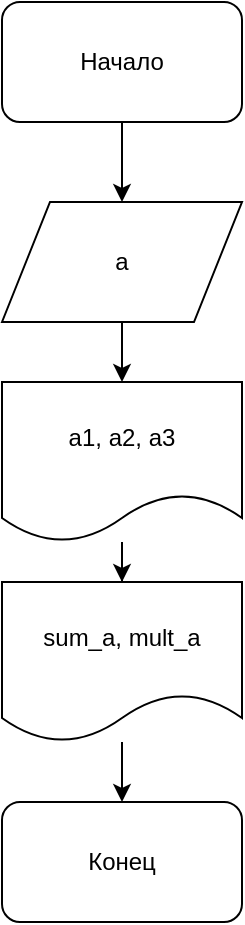 <mxfile version="10.6.1" type="device"><diagram id="uwP1pWbX3kEHd_jyZX7H" name="Задание_1"><mxGraphModel dx="840" dy="435" grid="1" gridSize="10" guides="1" tooltips="1" connect="1" arrows="1" fold="1" page="1" pageScale="1" pageWidth="827" pageHeight="1169" math="0" shadow="0"><root><mxCell id="0"/><mxCell id="1" parent="0"/><mxCell id="wBc_2lbdTAwtwFIA7jAv-4" value="" style="edgeStyle=orthogonalEdgeStyle;rounded=0;orthogonalLoop=1;jettySize=auto;html=1;" edge="1" parent="1" source="wBc_2lbdTAwtwFIA7jAv-1" target="wBc_2lbdTAwtwFIA7jAv-3"><mxGeometry relative="1" as="geometry"/></mxCell><mxCell id="wBc_2lbdTAwtwFIA7jAv-1" value="Начало" style="rounded=1;whiteSpace=wrap;html=1;" vertex="1" parent="1"><mxGeometry x="330" y="30" width="120" height="60" as="geometry"/></mxCell><mxCell id="wBc_2lbdTAwtwFIA7jAv-3" value="a" style="shape=parallelogram;perimeter=parallelogramPerimeter;whiteSpace=wrap;html=1;" vertex="1" parent="1"><mxGeometry x="330" y="130" width="120" height="60" as="geometry"/></mxCell><mxCell id="wBc_2lbdTAwtwFIA7jAv-6" value="" style="edgeStyle=orthogonalEdgeStyle;rounded=0;orthogonalLoop=1;jettySize=auto;html=1;" edge="1" parent="1"><mxGeometry relative="1" as="geometry"><mxPoint x="390" y="230" as="sourcePoint"/><mxPoint x="390" y="230" as="targetPoint"/></mxGeometry></mxCell><mxCell id="wBc_2lbdTAwtwFIA7jAv-8" value="" style="edgeStyle=orthogonalEdgeStyle;rounded=0;orthogonalLoop=1;jettySize=auto;html=1;" edge="1" parent="1" source="wBc_2lbdTAwtwFIA7jAv-3" target="wBc_2lbdTAwtwFIA7jAv-7"><mxGeometry relative="1" as="geometry"/></mxCell><mxCell id="wBc_2lbdTAwtwFIA7jAv-10" value="" style="edgeStyle=orthogonalEdgeStyle;rounded=0;orthogonalLoop=1;jettySize=auto;html=1;" edge="1" parent="1" source="wBc_2lbdTAwtwFIA7jAv-7" target="wBc_2lbdTAwtwFIA7jAv-9"><mxGeometry relative="1" as="geometry"/></mxCell><mxCell id="wBc_2lbdTAwtwFIA7jAv-7" value="a1, a2, a3" style="shape=document;whiteSpace=wrap;html=1;boundedLbl=1;" vertex="1" parent="1"><mxGeometry x="330" y="220" width="120" height="80" as="geometry"/></mxCell><mxCell id="wBc_2lbdTAwtwFIA7jAv-12" value="" style="edgeStyle=orthogonalEdgeStyle;rounded=0;orthogonalLoop=1;jettySize=auto;html=1;" edge="1" parent="1" source="wBc_2lbdTAwtwFIA7jAv-9" target="wBc_2lbdTAwtwFIA7jAv-11"><mxGeometry relative="1" as="geometry"/></mxCell><mxCell id="wBc_2lbdTAwtwFIA7jAv-9" value="sum_a, mult_a" style="shape=document;whiteSpace=wrap;html=1;boundedLbl=1;" vertex="1" parent="1"><mxGeometry x="330" y="320" width="120" height="80" as="geometry"/></mxCell><mxCell id="wBc_2lbdTAwtwFIA7jAv-11" value="Конец" style="rounded=1;whiteSpace=wrap;html=1;" vertex="1" parent="1"><mxGeometry x="330" y="430" width="120" height="60" as="geometry"/></mxCell></root></mxGraphModel></diagram><diagram id="fBX5vlQdag19tYzyDQJ-" name="Задание_2"><mxGraphModel dx="840" dy="435" grid="1" gridSize="10" guides="1" tooltips="1" connect="1" arrows="1" fold="1" page="1" pageScale="1" pageWidth="827" pageHeight="1169" math="0" shadow="0"><root><mxCell id="fLIUxol69wGacxaAcMaT-0"/><mxCell id="fLIUxol69wGacxaAcMaT-1" parent="fLIUxol69wGacxaAcMaT-0"/><mxCell id="uQiSAWcEemvJfq_q_B78-0" value="" style="edgeStyle=orthogonalEdgeStyle;rounded=0;orthogonalLoop=1;jettySize=auto;html=1;" edge="1" parent="fLIUxol69wGacxaAcMaT-1" source="uQiSAWcEemvJfq_q_B78-1" target="uQiSAWcEemvJfq_q_B78-2"><mxGeometry relative="1" as="geometry"/></mxCell><mxCell id="uQiSAWcEemvJfq_q_B78-1" value="Начало" style="rounded=1;whiteSpace=wrap;html=1;" vertex="1" parent="fLIUxol69wGacxaAcMaT-1"><mxGeometry x="330" y="30" width="120" height="60" as="geometry"/></mxCell><mxCell id="uQiSAWcEemvJfq_q_B78-2" value="x1, y1, x2, y2" style="shape=parallelogram;perimeter=parallelogramPerimeter;whiteSpace=wrap;html=1;" vertex="1" parent="fLIUxol69wGacxaAcMaT-1"><mxGeometry x="330" y="130" width="120" height="60" as="geometry"/></mxCell><mxCell id="uQiSAWcEemvJfq_q_B78-3" value="" style="edgeStyle=orthogonalEdgeStyle;rounded=0;orthogonalLoop=1;jettySize=auto;html=1;" edge="1" parent="fLIUxol69wGacxaAcMaT-1"><mxGeometry relative="1" as="geometry"><mxPoint x="390" y="230" as="sourcePoint"/><mxPoint x="390" y="230" as="targetPoint"/></mxGeometry></mxCell><mxCell id="uQiSAWcEemvJfq_q_B78-4" value="" style="edgeStyle=orthogonalEdgeStyle;rounded=0;orthogonalLoop=1;jettySize=auto;html=1;" edge="1" parent="fLIUxol69wGacxaAcMaT-1" source="uQiSAWcEemvJfq_q_B78-2" target="uQiSAWcEemvJfq_q_B78-6"><mxGeometry relative="1" as="geometry"/></mxCell><mxCell id="uQiSAWcEemvJfq_q_B78-5" value="" style="edgeStyle=orthogonalEdgeStyle;rounded=0;orthogonalLoop=1;jettySize=auto;html=1;" edge="1" parent="fLIUxol69wGacxaAcMaT-1" source="uQiSAWcEemvJfq_q_B78-6" target="uQiSAWcEemvJfq_q_B78-8"><mxGeometry relative="1" as="geometry"/></mxCell><mxCell id="uQiSAWcEemvJfq_q_B78-6" value="находим k, b" style="shape=document;whiteSpace=wrap;html=1;boundedLbl=1;" vertex="1" parent="fLIUxol69wGacxaAcMaT-1"><mxGeometry x="330" y="220" width="120" height="80" as="geometry"/></mxCell><mxCell id="uQiSAWcEemvJfq_q_B78-7" value="" style="edgeStyle=orthogonalEdgeStyle;rounded=0;orthogonalLoop=1;jettySize=auto;html=1;" edge="1" parent="fLIUxol69wGacxaAcMaT-1" source="uQiSAWcEemvJfq_q_B78-8" target="uQiSAWcEemvJfq_q_B78-9"><mxGeometry relative="1" as="geometry"/></mxCell><mxCell id="uQiSAWcEemvJfq_q_B78-8" value="y = kx + b" style="shape=document;whiteSpace=wrap;html=1;boundedLbl=1;" vertex="1" parent="fLIUxol69wGacxaAcMaT-1"><mxGeometry x="330" y="320" width="120" height="80" as="geometry"/></mxCell><mxCell id="uQiSAWcEemvJfq_q_B78-9" value="Конец" style="rounded=1;whiteSpace=wrap;html=1;" vertex="1" parent="fLIUxol69wGacxaAcMaT-1"><mxGeometry x="330" y="430" width="120" height="60" as="geometry"/></mxCell></root></mxGraphModel></diagram><diagram id="XG8V2lJB0drHAYmBzW0a" name="Задание_5"><mxGraphModel dx="840" dy="435" grid="0" gridSize="10" guides="1" tooltips="1" connect="1" arrows="1" fold="1" page="1" pageScale="1" pageWidth="827" pageHeight="1169" math="0" shadow="0"><root><mxCell id="JuMB5EmAtCDK0t4SJI_G-0"/><mxCell id="JuMB5EmAtCDK0t4SJI_G-1" parent="JuMB5EmAtCDK0t4SJI_G-0"/><mxCell id="iB3CmByU7BwEQ353T5F8-0" value="" style="edgeStyle=orthogonalEdgeStyle;rounded=0;orthogonalLoop=1;jettySize=auto;html=1;" edge="1" parent="JuMB5EmAtCDK0t4SJI_G-1" source="iB3CmByU7BwEQ353T5F8-1" target="iB3CmByU7BwEQ353T5F8-2"><mxGeometry relative="1" as="geometry"/></mxCell><mxCell id="iB3CmByU7BwEQ353T5F8-1" value="Начало" style="rounded=1;whiteSpace=wrap;html=1;" vertex="1" parent="JuMB5EmAtCDK0t4SJI_G-1"><mxGeometry x="330" y="30" width="120" height="60" as="geometry"/></mxCell><mxCell id="iB3CmByU7BwEQ353T5F8-2" value="chart1, chart2" style="shape=parallelogram;perimeter=parallelogramPerimeter;whiteSpace=wrap;html=1;" vertex="1" parent="JuMB5EmAtCDK0t4SJI_G-1"><mxGeometry x="330" y="130" width="120" height="60" as="geometry"/></mxCell><mxCell id="iB3CmByU7BwEQ353T5F8-3" value="" style="edgeStyle=orthogonalEdgeStyle;rounded=0;orthogonalLoop=1;jettySize=auto;html=1;" edge="1" parent="JuMB5EmAtCDK0t4SJI_G-1"><mxGeometry relative="1" as="geometry"><mxPoint x="390" y="230" as="sourcePoint"/><mxPoint x="390" y="230" as="targetPoint"/></mxGeometry></mxCell><mxCell id="iB3CmByU7BwEQ353T5F8-4" value="" style="edgeStyle=orthogonalEdgeStyle;rounded=0;orthogonalLoop=1;jettySize=auto;html=1;" edge="1" parent="JuMB5EmAtCDK0t4SJI_G-1" source="iB3CmByU7BwEQ353T5F8-2" target="iB3CmByU7BwEQ353T5F8-6"><mxGeometry relative="1" as="geometry"/></mxCell><mxCell id="iB3CmByU7BwEQ353T5F8-5" value="" style="edgeStyle=orthogonalEdgeStyle;rounded=0;orthogonalLoop=1;jettySize=auto;html=1;" edge="1" parent="JuMB5EmAtCDK0t4SJI_G-1" source="iB3CmByU7BwEQ353T5F8-6"><mxGeometry relative="1" as="geometry"><mxPoint x="390" y="320" as="targetPoint"/></mxGeometry></mxCell><mxCell id="iB3CmByU7BwEQ353T5F8-6" value="Позиции в строке, кол-во между буквами" style="shape=document;whiteSpace=wrap;html=1;boundedLbl=1;" vertex="1" parent="JuMB5EmAtCDK0t4SJI_G-1"><mxGeometry x="330" y="220" width="120" height="80" as="geometry"/></mxCell><mxCell id="iB3CmByU7BwEQ353T5F8-9" value="Конец" style="rounded=1;whiteSpace=wrap;html=1;" vertex="1" parent="JuMB5EmAtCDK0t4SJI_G-1"><mxGeometry x="330" y="320" width="120" height="60" as="geometry"/></mxCell></root></mxGraphModel></diagram><diagram id="Ca5eadU0sDWHFljYF1B0" name="Задание_7"><mxGraphModel dx="840" dy="435" grid="1" gridSize="10" guides="1" tooltips="1" connect="1" arrows="1" fold="1" page="1" pageScale="1" pageWidth="827" pageHeight="1169" math="0" shadow="0"><root><mxCell id="xYr4uLozsRTaqlePSJCb-0"/><mxCell id="xYr4uLozsRTaqlePSJCb-1" parent="xYr4uLozsRTaqlePSJCb-0"/><mxCell id="xYr4uLozsRTaqlePSJCb-2" value="" style="edgeStyle=orthogonalEdgeStyle;rounded=0;orthogonalLoop=1;jettySize=auto;html=1;" edge="1" parent="xYr4uLozsRTaqlePSJCb-1" source="xYr4uLozsRTaqlePSJCb-3" target="xYr4uLozsRTaqlePSJCb-4"><mxGeometry relative="1" as="geometry"/></mxCell><mxCell id="xYr4uLozsRTaqlePSJCb-3" value="Начало" style="rounded=1;whiteSpace=wrap;html=1;" vertex="1" parent="xYr4uLozsRTaqlePSJCb-1"><mxGeometry x="330" y="30" width="120" height="60" as="geometry"/></mxCell><mxCell id="xYr4uLozsRTaqlePSJCb-4" value="a, b, c&amp;nbsp;" style="shape=parallelogram;perimeter=parallelogramPerimeter;whiteSpace=wrap;html=1;" vertex="1" parent="xYr4uLozsRTaqlePSJCb-1"><mxGeometry x="330" y="130" width="120" height="60" as="geometry"/></mxCell><mxCell id="xYr4uLozsRTaqlePSJCb-5" value="" style="edgeStyle=orthogonalEdgeStyle;rounded=0;orthogonalLoop=1;jettySize=auto;html=1;" edge="1" parent="xYr4uLozsRTaqlePSJCb-1"><mxGeometry relative="1" as="geometry"><mxPoint x="390" y="230" as="sourcePoint"/><mxPoint x="390" y="230" as="targetPoint"/></mxGeometry></mxCell><mxCell id="xYr4uLozsRTaqlePSJCb-6" value="" style="edgeStyle=orthogonalEdgeStyle;rounded=0;orthogonalLoop=1;jettySize=auto;html=1;" edge="1" parent="xYr4uLozsRTaqlePSJCb-1" source="xYr4uLozsRTaqlePSJCb-4"><mxGeometry relative="1" as="geometry"><mxPoint x="390" y="220" as="targetPoint"/></mxGeometry></mxCell><mxCell id="xYr4uLozsRTaqlePSJCb-7" value="Конец" style="rounded=1;whiteSpace=wrap;html=1;" vertex="1" parent="xYr4uLozsRTaqlePSJCb-1"><mxGeometry x="340" y="650" width="120" height="63" as="geometry"/></mxCell><mxCell id="xYr4uLozsRTaqlePSJCb-8" style="edgeStyle=orthogonalEdgeStyle;rounded=0;orthogonalLoop=1;jettySize=auto;html=1;entryX=0.5;entryY=0;entryDx=0;entryDy=0;strokeColor=#FF0000;" edge="1" parent="xYr4uLozsRTaqlePSJCb-1" source="xYr4uLozsRTaqlePSJCb-10" target="xYr4uLozsRTaqlePSJCb-12"><mxGeometry relative="1" as="geometry"/></mxCell><mxCell id="xYr4uLozsRTaqlePSJCb-9" style="edgeStyle=orthogonalEdgeStyle;rounded=0;orthogonalLoop=1;jettySize=auto;html=1;exitX=1;exitY=0.5;exitDx=0;exitDy=0;entryX=0.5;entryY=0;entryDx=0;entryDy=0;strokeColor=#009900;" edge="1" parent="xYr4uLozsRTaqlePSJCb-1" source="xYr4uLozsRTaqlePSJCb-10" target="xYr4uLozsRTaqlePSJCb-15"><mxGeometry relative="1" as="geometry"/></mxCell><mxCell id="xYr4uLozsRTaqlePSJCb-10" value="if exist" style="rhombus;whiteSpace=wrap;html=1;" vertex="1" parent="xYr4uLozsRTaqlePSJCb-1"><mxGeometry x="350" y="230" width="80" height="80" as="geometry"/></mxCell><mxCell id="xYr4uLozsRTaqlePSJCb-11" style="edgeStyle=orthogonalEdgeStyle;rounded=0;orthogonalLoop=1;jettySize=auto;html=1;exitX=0.5;exitY=1;exitDx=0;exitDy=0;strokeColor=#000000;" edge="1" parent="xYr4uLozsRTaqlePSJCb-1" source="xYr4uLozsRTaqlePSJCb-12"><mxGeometry relative="1" as="geometry"><mxPoint x="400" y="640" as="targetPoint"/><Array as="points"><mxPoint x="260" y="610"/><mxPoint x="400" y="610"/></Array></mxGeometry></mxCell><mxCell id="xYr4uLozsRTaqlePSJCb-12" value="No" style="rhombus;whiteSpace=wrap;html=1;" vertex="1" parent="xYr4uLozsRTaqlePSJCb-1"><mxGeometry x="220" y="310" width="80" height="80" as="geometry"/></mxCell><mxCell id="xYr4uLozsRTaqlePSJCb-13" style="edgeStyle=orthogonalEdgeStyle;rounded=0;orthogonalLoop=1;jettySize=auto;html=1;entryX=0.5;entryY=0;entryDx=0;entryDy=0;strokeColor=#009900;" edge="1" parent="xYr4uLozsRTaqlePSJCb-1" source="xYr4uLozsRTaqlePSJCb-15"><mxGeometry relative="1" as="geometry"><mxPoint x="645" y="400" as="targetPoint"/></mxGeometry></mxCell><mxCell id="xYr4uLozsRTaqlePSJCb-14" style="edgeStyle=orthogonalEdgeStyle;rounded=0;orthogonalLoop=1;jettySize=auto;html=1;exitX=0;exitY=0.5;exitDx=0;exitDy=0;strokeColor=#FF0000;entryX=0.5;entryY=0;entryDx=0;entryDy=0;" edge="1" parent="xYr4uLozsRTaqlePSJCb-1" source="xYr4uLozsRTaqlePSJCb-15"><mxGeometry relative="1" as="geometry"><Array as="points"><mxPoint x="450" y="350"/></Array><mxPoint x="450" y="400" as="targetPoint"/></mxGeometry></mxCell><mxCell id="xYr4uLozsRTaqlePSJCb-15" value="a==b==c&lt;br&gt;" style="rhombus;whiteSpace=wrap;html=1;" vertex="1" parent="xYr4uLozsRTaqlePSJCb-1"><mxGeometry x="480" y="310" width="80" height="80" as="geometry"/></mxCell><mxCell id="xYr4uLozsRTaqlePSJCb-34" style="edgeStyle=orthogonalEdgeStyle;rounded=0;orthogonalLoop=1;jettySize=auto;html=1;strokeColor=#000000;" edge="1" parent="xYr4uLozsRTaqlePSJCb-1" source="xYr4uLozsRTaqlePSJCb-25"><mxGeometry relative="1" as="geometry"><mxPoint x="400" y="650" as="targetPoint"/><Array as="points"><mxPoint x="640" y="610"/><mxPoint x="400" y="610"/></Array></mxGeometry></mxCell><mxCell id="xYr4uLozsRTaqlePSJCb-25" value="Равносторонний" style="shape=document;whiteSpace=wrap;html=1;boundedLbl=1;" vertex="1" parent="xYr4uLozsRTaqlePSJCb-1"><mxGeometry x="600" y="400" width="80" height="60" as="geometry"/></mxCell><mxCell id="xYr4uLozsRTaqlePSJCb-26" value="a==b /&amp;nbsp;&lt;br&gt;a==c/&lt;br&gt;b==c&lt;br&gt;" style="rhombus;whiteSpace=wrap;html=1;" vertex="1" parent="xYr4uLozsRTaqlePSJCb-1"><mxGeometry x="410" y="400" width="80" height="80" as="geometry"/></mxCell><mxCell id="xYr4uLozsRTaqlePSJCb-32" style="edgeStyle=none;rounded=0;orthogonalLoop=1;jettySize=auto;html=1;strokeColor=#000000;" edge="1" parent="xYr4uLozsRTaqlePSJCb-1" source="xYr4uLozsRTaqlePSJCb-27"><mxGeometry relative="1" as="geometry"><mxPoint x="550" y="610" as="targetPoint"/></mxGeometry></mxCell><mxCell id="xYr4uLozsRTaqlePSJCb-27" value="Равнобедренный" style="shape=document;whiteSpace=wrap;html=1;boundedLbl=1;" vertex="1" parent="xYr4uLozsRTaqlePSJCb-1"><mxGeometry x="510" y="480" width="80" height="60" as="geometry"/></mxCell><mxCell id="xYr4uLozsRTaqlePSJCb-33" style="edgeStyle=none;rounded=0;orthogonalLoop=1;jettySize=auto;html=1;strokeColor=#000000;" edge="1" parent="xYr4uLozsRTaqlePSJCb-1" source="xYr4uLozsRTaqlePSJCb-28"><mxGeometry relative="1" as="geometry"><mxPoint x="360" y="610" as="targetPoint"/></mxGeometry></mxCell><mxCell id="xYr4uLozsRTaqlePSJCb-28" value="Разносторонний" style="shape=document;whiteSpace=wrap;html=1;boundedLbl=1;" vertex="1" parent="xYr4uLozsRTaqlePSJCb-1"><mxGeometry x="320" y="480" width="80" height="60" as="geometry"/></mxCell><mxCell id="xYr4uLozsRTaqlePSJCb-29" style="edgeStyle=orthogonalEdgeStyle;rounded=0;orthogonalLoop=1;jettySize=auto;html=1;exitX=0;exitY=0.5;exitDx=0;exitDy=0;strokeColor=#FF0000;entryX=0.5;entryY=0;entryDx=0;entryDy=0;" edge="1" parent="xYr4uLozsRTaqlePSJCb-1" source="xYr4uLozsRTaqlePSJCb-26" target="xYr4uLozsRTaqlePSJCb-28"><mxGeometry relative="1" as="geometry"><Array as="points"><mxPoint x="360" y="440"/></Array><mxPoint x="360" y="390" as="sourcePoint"/><mxPoint x="330" y="440" as="targetPoint"/></mxGeometry></mxCell><mxCell id="xYr4uLozsRTaqlePSJCb-30" style="edgeStyle=orthogonalEdgeStyle;rounded=0;orthogonalLoop=1;jettySize=auto;html=1;entryX=0.5;entryY=0;entryDx=0;entryDy=0;strokeColor=#009900;exitX=1;exitY=0.5;exitDx=0;exitDy=0;" edge="1" parent="xYr4uLozsRTaqlePSJCb-1" source="xYr4uLozsRTaqlePSJCb-26" target="xYr4uLozsRTaqlePSJCb-27"><mxGeometry relative="1" as="geometry"><mxPoint x="530" y="440" as="sourcePoint"/><mxPoint x="615" y="490" as="targetPoint"/><Array as="points"><mxPoint x="550" y="440"/></Array></mxGeometry></mxCell></root></mxGraphModel></diagram><diagram id="O29rBdsdjptZz1-2EFqa" name="Задание_8"><mxGraphModel dx="840" dy="435" grid="1" gridSize="10" guides="1" tooltips="1" connect="1" arrows="1" fold="1" page="1" pageScale="1" pageWidth="827" pageHeight="1169" math="0" shadow="0"><root><mxCell id="09qYKR2PyR1BbDrgTTYY-0"/><mxCell id="09qYKR2PyR1BbDrgTTYY-1" parent="09qYKR2PyR1BbDrgTTYY-0"/><mxCell id="09qYKR2PyR1BbDrgTTYY-2" value="" style="edgeStyle=orthogonalEdgeStyle;rounded=0;orthogonalLoop=1;jettySize=auto;html=1;" edge="1" parent="09qYKR2PyR1BbDrgTTYY-1" source="09qYKR2PyR1BbDrgTTYY-3" target="09qYKR2PyR1BbDrgTTYY-4"><mxGeometry relative="1" as="geometry"/></mxCell><mxCell id="09qYKR2PyR1BbDrgTTYY-3" value="Начало" style="rounded=1;whiteSpace=wrap;html=1;" vertex="1" parent="09qYKR2PyR1BbDrgTTYY-1"><mxGeometry x="330" y="30" width="120" height="60" as="geometry"/></mxCell><mxCell id="09qYKR2PyR1BbDrgTTYY-4" value="year" style="shape=parallelogram;perimeter=parallelogramPerimeter;whiteSpace=wrap;html=1;" vertex="1" parent="09qYKR2PyR1BbDrgTTYY-1"><mxGeometry x="330" y="130" width="120" height="60" as="geometry"/></mxCell><mxCell id="09qYKR2PyR1BbDrgTTYY-5" value="" style="edgeStyle=orthogonalEdgeStyle;rounded=0;orthogonalLoop=1;jettySize=auto;html=1;" edge="1" parent="09qYKR2PyR1BbDrgTTYY-1"><mxGeometry relative="1" as="geometry"><mxPoint x="390" y="230" as="sourcePoint"/><mxPoint x="390" y="230" as="targetPoint"/></mxGeometry></mxCell><mxCell id="09qYKR2PyR1BbDrgTTYY-6" value="" style="edgeStyle=orthogonalEdgeStyle;rounded=0;orthogonalLoop=1;jettySize=auto;html=1;" edge="1" parent="09qYKR2PyR1BbDrgTTYY-1" source="09qYKR2PyR1BbDrgTTYY-4"><mxGeometry relative="1" as="geometry"><mxPoint x="390" y="220" as="targetPoint"/></mxGeometry></mxCell><mxCell id="09qYKR2PyR1BbDrgTTYY-7" value="Конец" style="rounded=1;whiteSpace=wrap;html=1;" vertex="1" parent="09qYKR2PyR1BbDrgTTYY-1"><mxGeometry x="340" y="577" width="120" height="60" as="geometry"/></mxCell><mxCell id="09qYKR2PyR1BbDrgTTYY-8" style="edgeStyle=orthogonalEdgeStyle;rounded=0;orthogonalLoop=1;jettySize=auto;html=1;entryX=0.5;entryY=0;entryDx=0;entryDy=0;strokeColor=#FF0000;" edge="1" parent="09qYKR2PyR1BbDrgTTYY-1" source="09qYKR2PyR1BbDrgTTYY-10" target="09qYKR2PyR1BbDrgTTYY-13"><mxGeometry relative="1" as="geometry"/></mxCell><mxCell id="09qYKR2PyR1BbDrgTTYY-9" style="edgeStyle=orthogonalEdgeStyle;rounded=0;orthogonalLoop=1;jettySize=auto;html=1;exitX=1;exitY=0.5;exitDx=0;exitDy=0;entryX=0.5;entryY=0;entryDx=0;entryDy=0;strokeColor=#009900;" edge="1" parent="09qYKR2PyR1BbDrgTTYY-1" source="09qYKR2PyR1BbDrgTTYY-10" target="09qYKR2PyR1BbDrgTTYY-16"><mxGeometry relative="1" as="geometry"/></mxCell><mxCell id="09qYKR2PyR1BbDrgTTYY-10" value="%4 ==0" style="rhombus;whiteSpace=wrap;html=1;" vertex="1" parent="09qYKR2PyR1BbDrgTTYY-1"><mxGeometry x="350" y="230" width="80" height="80" as="geometry"/></mxCell><mxCell id="09qYKR2PyR1BbDrgTTYY-33" style="edgeStyle=orthogonalEdgeStyle;rounded=0;orthogonalLoop=1;jettySize=auto;html=1;exitX=0.5;exitY=1;exitDx=0;exitDy=0;entryX=0.5;entryY=0;entryDx=0;entryDy=0;strokeColor=#000000;" edge="1" parent="09qYKR2PyR1BbDrgTTYY-1" source="09qYKR2PyR1BbDrgTTYY-13" target="09qYKR2PyR1BbDrgTTYY-7"><mxGeometry relative="1" as="geometry"/></mxCell><mxCell id="09qYKR2PyR1BbDrgTTYY-13" value="No" style="rhombus;whiteSpace=wrap;html=1;" vertex="1" parent="09qYKR2PyR1BbDrgTTYY-1"><mxGeometry x="220" y="310" width="80" height="80" as="geometry"/></mxCell><mxCell id="09qYKR2PyR1BbDrgTTYY-14" style="edgeStyle=orthogonalEdgeStyle;rounded=0;orthogonalLoop=1;jettySize=auto;html=1;entryX=0.5;entryY=0;entryDx=0;entryDy=0;strokeColor=#009900;" edge="1" parent="09qYKR2PyR1BbDrgTTYY-1" source="09qYKR2PyR1BbDrgTTYY-16" target="09qYKR2PyR1BbDrgTTYY-22"><mxGeometry relative="1" as="geometry"/></mxCell><mxCell id="09qYKR2PyR1BbDrgTTYY-15" style="edgeStyle=orthogonalEdgeStyle;rounded=0;orthogonalLoop=1;jettySize=auto;html=1;exitX=0;exitY=0.5;exitDx=0;exitDy=0;strokeColor=#FF0000;entryX=0.5;entryY=0;entryDx=0;entryDy=0;" edge="1" parent="09qYKR2PyR1BbDrgTTYY-1" source="09qYKR2PyR1BbDrgTTYY-16" target="09qYKR2PyR1BbDrgTTYY-27"><mxGeometry relative="1" as="geometry"><Array as="points"><mxPoint x="450" y="350"/></Array></mxGeometry></mxCell><mxCell id="09qYKR2PyR1BbDrgTTYY-16" value="%100 == 0" style="rhombus;whiteSpace=wrap;html=1;" vertex="1" parent="09qYKR2PyR1BbDrgTTYY-1"><mxGeometry x="480" y="310" width="80" height="80" as="geometry"/></mxCell><mxCell id="09qYKR2PyR1BbDrgTTYY-20" style="edgeStyle=orthogonalEdgeStyle;rounded=0;orthogonalLoop=1;jettySize=auto;html=1;exitX=1;exitY=0.5;exitDx=0;exitDy=0;entryX=0.5;entryY=0;entryDx=0;entryDy=0;strokeColor=#009900;" edge="1" parent="09qYKR2PyR1BbDrgTTYY-1" source="09qYKR2PyR1BbDrgTTYY-22" target="09qYKR2PyR1BbDrgTTYY-24"><mxGeometry relative="1" as="geometry"/></mxCell><mxCell id="09qYKR2PyR1BbDrgTTYY-21" style="edgeStyle=orthogonalEdgeStyle;rounded=0;orthogonalLoop=1;jettySize=auto;html=1;entryX=0.425;entryY=0;entryDx=0;entryDy=0;entryPerimeter=0;strokeColor=#FF0000;exitX=0;exitY=0.5;exitDx=0;exitDy=0;" edge="1" parent="09qYKR2PyR1BbDrgTTYY-1" source="09qYKR2PyR1BbDrgTTYY-22" target="09qYKR2PyR1BbDrgTTYY-25"><mxGeometry relative="1" as="geometry"/></mxCell><mxCell id="09qYKR2PyR1BbDrgTTYY-22" value="%400==0" style="rhombus;whiteSpace=wrap;html=1;" vertex="1" parent="09qYKR2PyR1BbDrgTTYY-1"><mxGeometry x="590" y="400" width="80" height="80" as="geometry"/></mxCell><mxCell id="09qYKR2PyR1BbDrgTTYY-23" style="edgeStyle=orthogonalEdgeStyle;rounded=0;orthogonalLoop=1;jettySize=auto;html=1;strokeColor=#000000;" edge="1" parent="09qYKR2PyR1BbDrgTTYY-1" source="09qYKR2PyR1BbDrgTTYY-24"><mxGeometry relative="1" as="geometry"><mxPoint x="400" y="580" as="targetPoint"/><Array as="points"><mxPoint x="710" y="560"/><mxPoint x="400" y="560"/></Array></mxGeometry></mxCell><mxCell id="09qYKR2PyR1BbDrgTTYY-24" value="Yes" style="shape=document;whiteSpace=wrap;html=1;boundedLbl=1;" vertex="1" parent="09qYKR2PyR1BbDrgTTYY-1"><mxGeometry x="670" y="480" width="80" height="60" as="geometry"/></mxCell><mxCell id="09qYKR2PyR1BbDrgTTYY-25" value="No" style="shape=document;whiteSpace=wrap;html=1;boundedLbl=1;" vertex="1" parent="09qYKR2PyR1BbDrgTTYY-1"><mxGeometry x="500" y="480" width="80" height="60" as="geometry"/></mxCell><mxCell id="09qYKR2PyR1BbDrgTTYY-34" style="edgeStyle=none;rounded=0;orthogonalLoop=1;jettySize=auto;html=1;strokeColor=#000000;" edge="1" parent="09qYKR2PyR1BbDrgTTYY-1" source="09qYKR2PyR1BbDrgTTYY-27"><mxGeometry relative="1" as="geometry"><mxPoint x="450" y="560" as="targetPoint"/></mxGeometry></mxCell><mxCell id="09qYKR2PyR1BbDrgTTYY-27" value="Yes" style="shape=document;whiteSpace=wrap;html=1;boundedLbl=1;" vertex="1" parent="09qYKR2PyR1BbDrgTTYY-1"><mxGeometry x="410" y="400" width="80" height="60" as="geometry"/></mxCell><mxCell id="09qYKR2PyR1BbDrgTTYY-32" style="edgeStyle=orthogonalEdgeStyle;rounded=0;orthogonalLoop=1;jettySize=auto;html=1;strokeColor=#000000;" edge="1" parent="09qYKR2PyR1BbDrgTTYY-1"><mxGeometry relative="1" as="geometry"><mxPoint x="540" y="560" as="targetPoint"/><mxPoint x="539.5" y="530" as="sourcePoint"/></mxGeometry></mxCell></root></mxGraphModel></diagram><diagram id="lt3mNfD_5Y8T9OlqQwj_" name="Задание_9"><mxGraphModel dx="840" dy="435" grid="1" gridSize="10" guides="1" tooltips="1" connect="1" arrows="1" fold="1" page="1" pageScale="1" pageWidth="827" pageHeight="1169" math="0" shadow="0"><root><mxCell id="c0CxJy-JdqRglw9rUSP--0"/><mxCell id="c0CxJy-JdqRglw9rUSP--1" parent="c0CxJy-JdqRglw9rUSP--0"/><mxCell id="-lqvd4Gd-0k5mdK7eUon-0" value="" style="edgeStyle=orthogonalEdgeStyle;rounded=0;orthogonalLoop=1;jettySize=auto;html=1;" edge="1" parent="c0CxJy-JdqRglw9rUSP--1" source="-lqvd4Gd-0k5mdK7eUon-1" target="-lqvd4Gd-0k5mdK7eUon-2"><mxGeometry relative="1" as="geometry"/></mxCell><mxCell id="-lqvd4Gd-0k5mdK7eUon-1" value="Начало" style="rounded=1;whiteSpace=wrap;html=1;" vertex="1" parent="c0CxJy-JdqRglw9rUSP--1"><mxGeometry x="330" y="30" width="120" height="60" as="geometry"/></mxCell><mxCell id="-lqvd4Gd-0k5mdK7eUon-2" value="a, b, c" style="shape=parallelogram;perimeter=parallelogramPerimeter;whiteSpace=wrap;html=1;" vertex="1" parent="c0CxJy-JdqRglw9rUSP--1"><mxGeometry x="330" y="130" width="120" height="60" as="geometry"/></mxCell><mxCell id="-lqvd4Gd-0k5mdK7eUon-3" value="" style="edgeStyle=orthogonalEdgeStyle;rounded=0;orthogonalLoop=1;jettySize=auto;html=1;" edge="1" parent="c0CxJy-JdqRglw9rUSP--1"><mxGeometry relative="1" as="geometry"><mxPoint x="390" y="230" as="sourcePoint"/><mxPoint x="390" y="230" as="targetPoint"/></mxGeometry></mxCell><mxCell id="-lqvd4Gd-0k5mdK7eUon-4" value="" style="edgeStyle=orthogonalEdgeStyle;rounded=0;orthogonalLoop=1;jettySize=auto;html=1;" edge="1" parent="c0CxJy-JdqRglw9rUSP--1" source="-lqvd4Gd-0k5mdK7eUon-2"><mxGeometry relative="1" as="geometry"><mxPoint x="390" y="220" as="targetPoint"/></mxGeometry></mxCell><mxCell id="-lqvd4Gd-0k5mdK7eUon-9" value="Конец" style="rounded=1;whiteSpace=wrap;html=1;" vertex="1" parent="c0CxJy-JdqRglw9rUSP--1"><mxGeometry x="340" y="590" width="120" height="60" as="geometry"/></mxCell><mxCell id="-lqvd4Gd-0k5mdK7eUon-13" style="edgeStyle=orthogonalEdgeStyle;rounded=0;orthogonalLoop=1;jettySize=auto;html=1;entryX=0.5;entryY=0;entryDx=0;entryDy=0;strokeColor=#FF0000;" edge="1" parent="c0CxJy-JdqRglw9rUSP--1" source="-lqvd4Gd-0k5mdK7eUon-10" target="-lqvd4Gd-0k5mdK7eUon-11"><mxGeometry relative="1" as="geometry"/></mxCell><mxCell id="-lqvd4Gd-0k5mdK7eUon-14" style="edgeStyle=orthogonalEdgeStyle;rounded=0;orthogonalLoop=1;jettySize=auto;html=1;exitX=1;exitY=0.5;exitDx=0;exitDy=0;entryX=0.5;entryY=0;entryDx=0;entryDy=0;strokeColor=#009900;" edge="1" parent="c0CxJy-JdqRglw9rUSP--1" source="-lqvd4Gd-0k5mdK7eUon-10" target="-lqvd4Gd-0k5mdK7eUon-12"><mxGeometry relative="1" as="geometry"/></mxCell><mxCell id="-lqvd4Gd-0k5mdK7eUon-10" value="a &amp;gt; b" style="rhombus;whiteSpace=wrap;html=1;" vertex="1" parent="c0CxJy-JdqRglw9rUSP--1"><mxGeometry x="350" y="230" width="80" height="80" as="geometry"/></mxCell><mxCell id="-lqvd4Gd-0k5mdK7eUon-24" style="edgeStyle=orthogonalEdgeStyle;rounded=0;orthogonalLoop=1;jettySize=auto;html=1;entryX=0.5;entryY=0;entryDx=0;entryDy=0;strokeColor=#009900;" edge="1" parent="c0CxJy-JdqRglw9rUSP--1" source="-lqvd4Gd-0k5mdK7eUon-11" target="-lqvd4Gd-0k5mdK7eUon-22"><mxGeometry relative="1" as="geometry"/></mxCell><mxCell id="-lqvd4Gd-0k5mdK7eUon-25" style="edgeStyle=orthogonalEdgeStyle;rounded=0;orthogonalLoop=1;jettySize=auto;html=1;entryX=0.5;entryY=0;entryDx=0;entryDy=0;strokeColor=#FF0000;" edge="1" parent="c0CxJy-JdqRglw9rUSP--1" source="-lqvd4Gd-0k5mdK7eUon-11" target="-lqvd4Gd-0k5mdK7eUon-15"><mxGeometry relative="1" as="geometry"/></mxCell><mxCell id="-lqvd4Gd-0k5mdK7eUon-11" value="a &amp;gt; c" style="rhombus;whiteSpace=wrap;html=1;" vertex="1" parent="c0CxJy-JdqRglw9rUSP--1"><mxGeometry x="220" y="310" width="80" height="80" as="geometry"/></mxCell><mxCell id="-lqvd4Gd-0k5mdK7eUon-18" style="edgeStyle=orthogonalEdgeStyle;rounded=0;orthogonalLoop=1;jettySize=auto;html=1;entryX=0.5;entryY=0;entryDx=0;entryDy=0;strokeColor=#009900;" edge="1" parent="c0CxJy-JdqRglw9rUSP--1" source="-lqvd4Gd-0k5mdK7eUon-12" target="-lqvd4Gd-0k5mdK7eUon-16"><mxGeometry relative="1" as="geometry"/></mxCell><mxCell id="-lqvd4Gd-0k5mdK7eUon-23" style="edgeStyle=orthogonalEdgeStyle;rounded=0;orthogonalLoop=1;jettySize=auto;html=1;exitX=0;exitY=0.5;exitDx=0;exitDy=0;strokeColor=#FF0000;entryX=0.5;entryY=0;entryDx=0;entryDy=0;" edge="1" parent="c0CxJy-JdqRglw9rUSP--1" source="-lqvd4Gd-0k5mdK7eUon-12" target="-lqvd4Gd-0k5mdK7eUon-27"><mxGeometry relative="1" as="geometry"><Array as="points"><mxPoint x="450" y="350"/></Array></mxGeometry></mxCell><mxCell id="-lqvd4Gd-0k5mdK7eUon-12" value="a &amp;gt; c" style="rhombus;whiteSpace=wrap;html=1;" vertex="1" parent="c0CxJy-JdqRglw9rUSP--1"><mxGeometry x="480" y="310" width="80" height="80" as="geometry"/></mxCell><mxCell id="-lqvd4Gd-0k5mdK7eUon-29" style="edgeStyle=orthogonalEdgeStyle;rounded=0;orthogonalLoop=1;jettySize=auto;html=1;exitX=1;exitY=0.5;exitDx=0;exitDy=0;entryX=0.5;entryY=0;entryDx=0;entryDy=0;strokeColor=#009900;" edge="1" parent="c0CxJy-JdqRglw9rUSP--1" source="-lqvd4Gd-0k5mdK7eUon-15" target="-lqvd4Gd-0k5mdK7eUon-28"><mxGeometry relative="1" as="geometry"/></mxCell><mxCell id="-lqvd4Gd-0k5mdK7eUon-31" style="edgeStyle=orthogonalEdgeStyle;rounded=0;orthogonalLoop=1;jettySize=auto;html=1;entryX=0.5;entryY=0;entryDx=0;entryDy=0;strokeColor=#FF0000;exitX=0;exitY=0.5;exitDx=0;exitDy=0;" edge="1" parent="c0CxJy-JdqRglw9rUSP--1" source="-lqvd4Gd-0k5mdK7eUon-15" target="-lqvd4Gd-0k5mdK7eUon-30"><mxGeometry relative="1" as="geometry"/></mxCell><mxCell id="-lqvd4Gd-0k5mdK7eUon-15" value="b &amp;gt; c" style="rhombus;whiteSpace=wrap;html=1;" vertex="1" parent="c0CxJy-JdqRglw9rUSP--1"><mxGeometry x="120" y="400" width="80" height="80" as="geometry"/></mxCell><mxCell id="-lqvd4Gd-0k5mdK7eUon-19" style="edgeStyle=orthogonalEdgeStyle;rounded=0;orthogonalLoop=1;jettySize=auto;html=1;exitX=1;exitY=0.5;exitDx=0;exitDy=0;entryX=0.5;entryY=0;entryDx=0;entryDy=0;strokeColor=#009900;" edge="1" parent="c0CxJy-JdqRglw9rUSP--1" source="-lqvd4Gd-0k5mdK7eUon-16" target="-lqvd4Gd-0k5mdK7eUon-17"><mxGeometry relative="1" as="geometry"/></mxCell><mxCell id="-lqvd4Gd-0k5mdK7eUon-21" style="edgeStyle=orthogonalEdgeStyle;rounded=0;orthogonalLoop=1;jettySize=auto;html=1;entryX=0.425;entryY=0;entryDx=0;entryDy=0;entryPerimeter=0;strokeColor=#FF0000;exitX=0;exitY=0.5;exitDx=0;exitDy=0;" edge="1" parent="c0CxJy-JdqRglw9rUSP--1" source="-lqvd4Gd-0k5mdK7eUon-16" target="-lqvd4Gd-0k5mdK7eUon-20"><mxGeometry relative="1" as="geometry"/></mxCell><mxCell id="-lqvd4Gd-0k5mdK7eUon-16" value="b &amp;gt; c" style="rhombus;whiteSpace=wrap;html=1;" vertex="1" parent="c0CxJy-JdqRglw9rUSP--1"><mxGeometry x="590" y="400" width="80" height="80" as="geometry"/></mxCell><mxCell id="-lqvd4Gd-0k5mdK7eUon-34" style="edgeStyle=orthogonalEdgeStyle;rounded=0;orthogonalLoop=1;jettySize=auto;html=1;strokeColor=#000000;" edge="1" parent="c0CxJy-JdqRglw9rUSP--1" source="-lqvd4Gd-0k5mdK7eUon-17"><mxGeometry relative="1" as="geometry"><mxPoint x="400" y="580" as="targetPoint"/><Array as="points"><mxPoint x="710" y="560"/><mxPoint x="400" y="560"/></Array></mxGeometry></mxCell><mxCell id="-lqvd4Gd-0k5mdK7eUon-17" value="b" style="shape=document;whiteSpace=wrap;html=1;boundedLbl=1;" vertex="1" parent="c0CxJy-JdqRglw9rUSP--1"><mxGeometry x="670" y="480" width="80" height="60" as="geometry"/></mxCell><mxCell id="-lqvd4Gd-0k5mdK7eUon-20" value="c" style="shape=document;whiteSpace=wrap;html=1;boundedLbl=1;" vertex="1" parent="c0CxJy-JdqRglw9rUSP--1"><mxGeometry x="500" y="480" width="80" height="60" as="geometry"/></mxCell><mxCell id="-lqvd4Gd-0k5mdK7eUon-22" value="a" style="shape=document;whiteSpace=wrap;html=1;boundedLbl=1;" vertex="1" parent="c0CxJy-JdqRglw9rUSP--1"><mxGeometry x="310" y="400" width="80" height="60" as="geometry"/></mxCell><mxCell id="-lqvd4Gd-0k5mdK7eUon-27" value="a" style="shape=document;whiteSpace=wrap;html=1;boundedLbl=1;" vertex="1" parent="c0CxJy-JdqRglw9rUSP--1"><mxGeometry x="410" y="400" width="80" height="60" as="geometry"/></mxCell><mxCell id="-lqvd4Gd-0k5mdK7eUon-33" style="edgeStyle=orthogonalEdgeStyle;rounded=0;orthogonalLoop=1;jettySize=auto;html=1;strokeColor=#000000;" edge="1" parent="c0CxJy-JdqRglw9rUSP--1" source="-lqvd4Gd-0k5mdK7eUon-28"><mxGeometry relative="1" as="geometry"><mxPoint x="250" y="560" as="targetPoint"/></mxGeometry></mxCell><mxCell id="-lqvd4Gd-0k5mdK7eUon-28" value="c" style="shape=document;whiteSpace=wrap;html=1;boundedLbl=1;" vertex="1" parent="c0CxJy-JdqRglw9rUSP--1"><mxGeometry x="210" y="480" width="80" height="50" as="geometry"/></mxCell><mxCell id="-lqvd4Gd-0k5mdK7eUon-32" style="edgeStyle=orthogonalEdgeStyle;rounded=0;orthogonalLoop=1;jettySize=auto;html=1;entryX=0.5;entryY=0;entryDx=0;entryDy=0;strokeColor=#000000;exitX=0.475;exitY=0.933;exitDx=0;exitDy=0;exitPerimeter=0;" edge="1" parent="c0CxJy-JdqRglw9rUSP--1" source="-lqvd4Gd-0k5mdK7eUon-30" target="-lqvd4Gd-0k5mdK7eUon-9"><mxGeometry relative="1" as="geometry"><Array as="points"><mxPoint x="88" y="560"/><mxPoint x="400" y="560"/></Array></mxGeometry></mxCell><mxCell id="-lqvd4Gd-0k5mdK7eUon-30" value="b" style="shape=document;whiteSpace=wrap;html=1;boundedLbl=1;" vertex="1" parent="c0CxJy-JdqRglw9rUSP--1"><mxGeometry x="50" y="480" width="80" height="60" as="geometry"/></mxCell><mxCell id="-lqvd4Gd-0k5mdK7eUon-36" style="edgeStyle=orthogonalEdgeStyle;rounded=0;orthogonalLoop=1;jettySize=auto;html=1;strokeColor=#000000;" edge="1" parent="c0CxJy-JdqRglw9rUSP--1"><mxGeometry relative="1" as="geometry"><mxPoint x="539.5" y="560" as="targetPoint"/><mxPoint x="539.5" y="530" as="sourcePoint"/></mxGeometry></mxCell></root></mxGraphModel></diagram></mxfile>